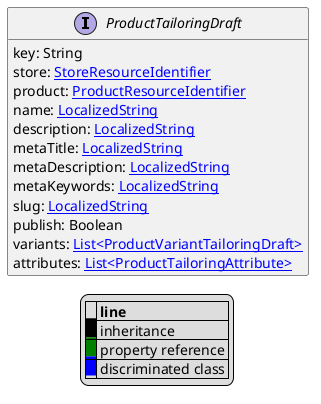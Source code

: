 @startuml

hide empty fields
hide empty methods
legend
|= |= line |
|<back:black>   </back>| inheritance |
|<back:green>   </back>| property reference |
|<back:blue>   </back>| discriminated class |
endlegend
interface ProductTailoringDraft [[ProductTailoringDraft.svg]]  {
    key: String
    store: [[StoreResourceIdentifier.svg StoreResourceIdentifier]]
    product: [[ProductResourceIdentifier.svg ProductResourceIdentifier]]
    name: [[LocalizedString.svg LocalizedString]]
    description: [[LocalizedString.svg LocalizedString]]
    metaTitle: [[LocalizedString.svg LocalizedString]]
    metaDescription: [[LocalizedString.svg LocalizedString]]
    metaKeywords: [[LocalizedString.svg LocalizedString]]
    slug: [[LocalizedString.svg LocalizedString]]
    publish: Boolean
    variants: [[ProductVariantTailoringDraft.svg List<ProductVariantTailoringDraft>]]
    attributes: [[ProductTailoringAttribute.svg List<ProductTailoringAttribute>]]
}






@enduml
